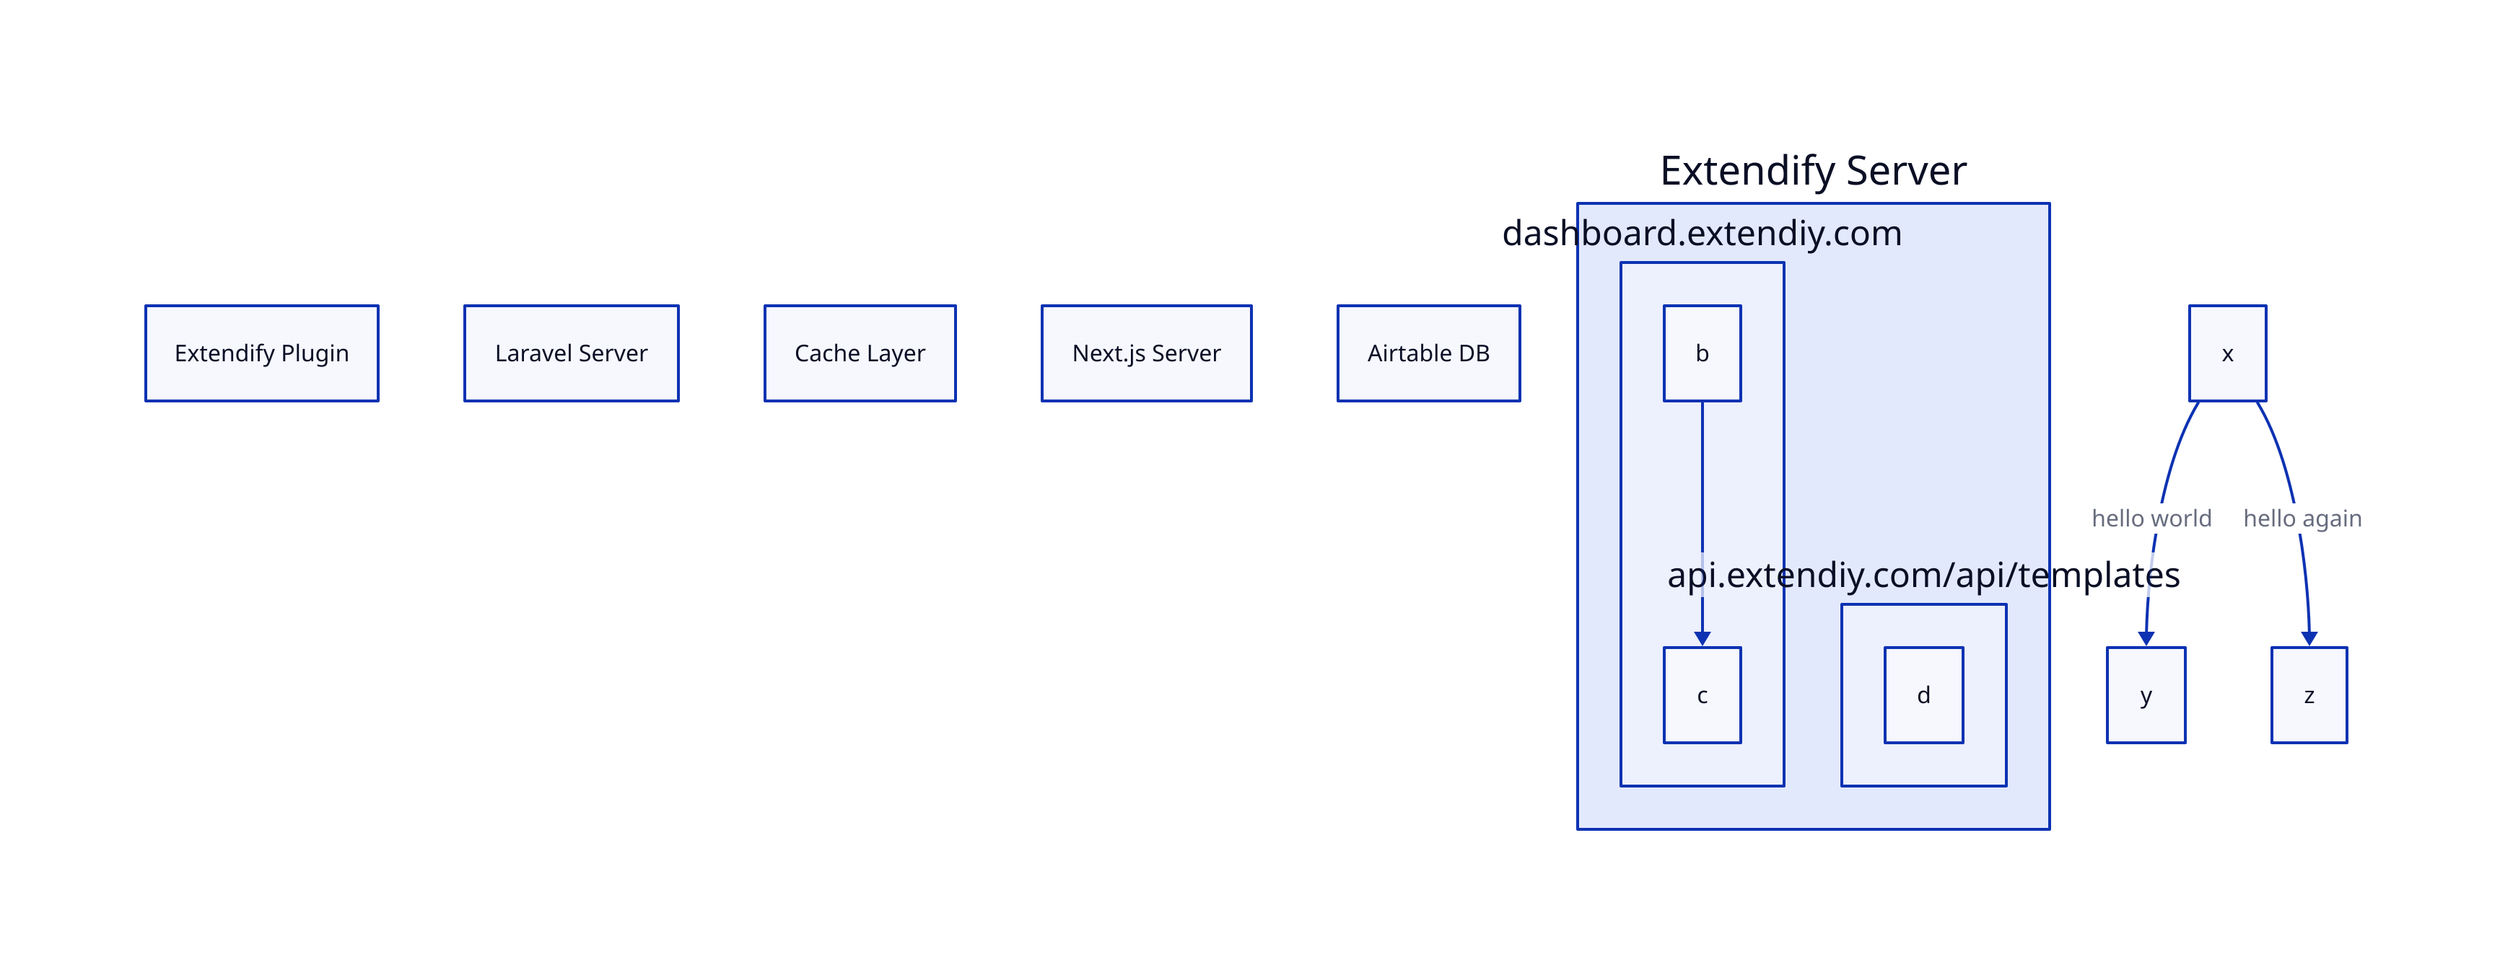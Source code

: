 a: Extendify Plugin
b: Laravel Server
c: Cache Layer
d: Next.js Server
e: Airtable DB

extendifyServer: Extendify Server {
  dashboardServer: dashboard.extendiy.com {
    b -> c
  }

  apiServer: api.extendiy.com/api/templates {
    d
  }
}

x -> y: hello world
x -> z: hello again
